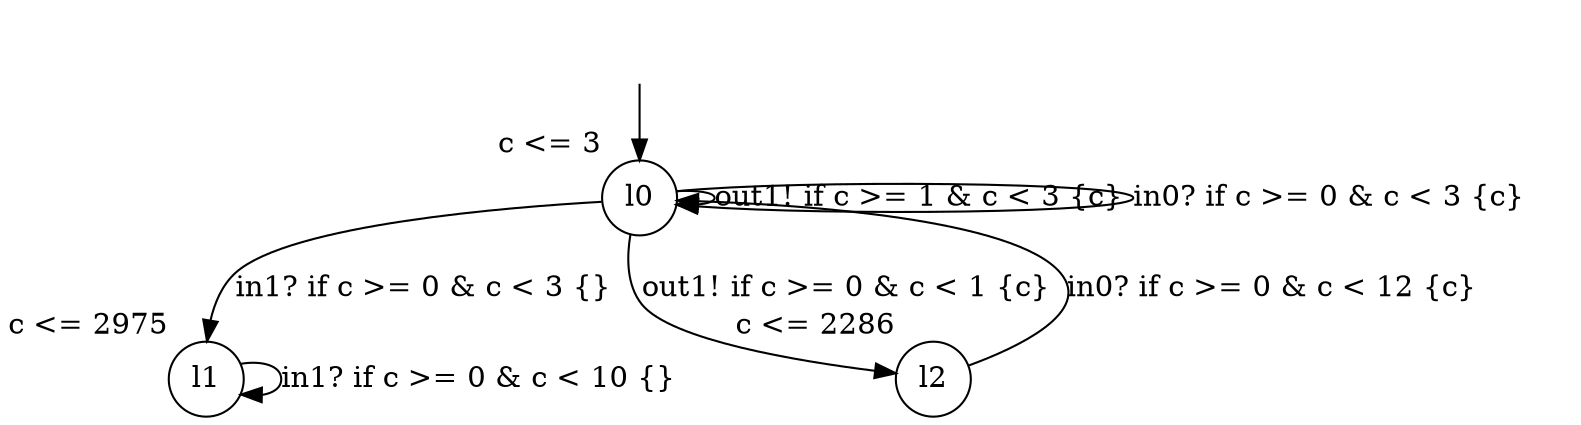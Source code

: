 digraph g {
__start0 [label="" shape="none"];
l0 [shape="circle" margin=0 label="l0", xlabel="c <= 3"];
l1 [shape="circle" margin=0 label="l1", xlabel="c <= 2975"];
l2 [shape="circle" margin=0 label="l2", xlabel="c <= 2286"];
l0 -> l1 [label="in1? if c >= 0 & c < 3 {} "];
l0 -> l0 [label="out1! if c >= 1 & c < 3 {c} "];
l0 -> l2 [label="out1! if c >= 0 & c < 1 {c} "];
l0 -> l0 [label="in0? if c >= 0 & c < 3 {c} "];
l1 -> l1 [label="in1? if c >= 0 & c < 10 {} "];
l2 -> l0 [label="in0? if c >= 0 & c < 12 {c} "];
__start0 -> l0;
}
